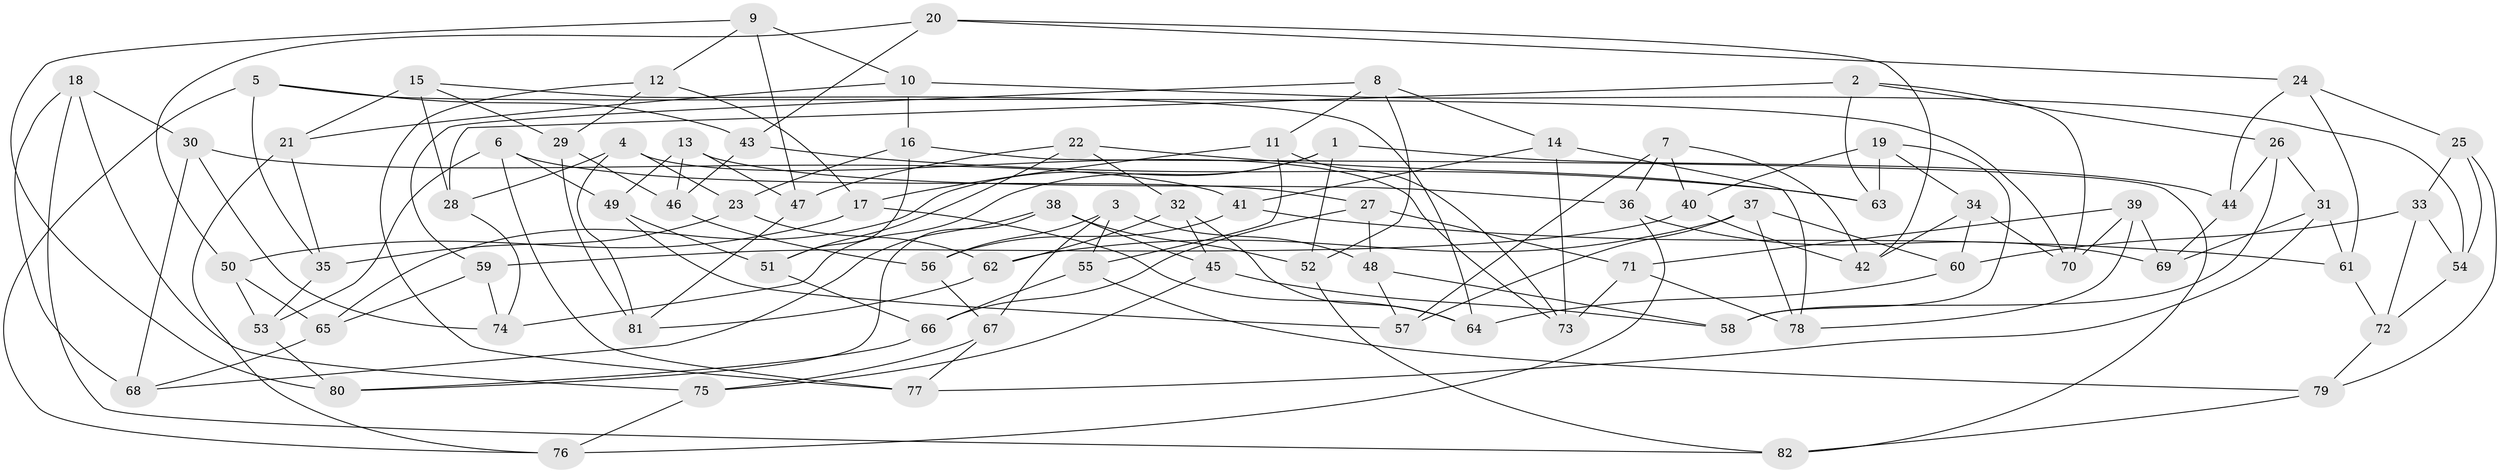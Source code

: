 // coarse degree distribution, {4: 0.40384615384615385, 6: 0.5192307692307693, 5: 0.057692307692307696, 3: 0.019230769230769232}
// Generated by graph-tools (version 1.1) at 2025/42/03/06/25 10:42:17]
// undirected, 82 vertices, 164 edges
graph export_dot {
graph [start="1"]
  node [color=gray90,style=filled];
  1;
  2;
  3;
  4;
  5;
  6;
  7;
  8;
  9;
  10;
  11;
  12;
  13;
  14;
  15;
  16;
  17;
  18;
  19;
  20;
  21;
  22;
  23;
  24;
  25;
  26;
  27;
  28;
  29;
  30;
  31;
  32;
  33;
  34;
  35;
  36;
  37;
  38;
  39;
  40;
  41;
  42;
  43;
  44;
  45;
  46;
  47;
  48;
  49;
  50;
  51;
  52;
  53;
  54;
  55;
  56;
  57;
  58;
  59;
  60;
  61;
  62;
  63;
  64;
  65;
  66;
  67;
  68;
  69;
  70;
  71;
  72;
  73;
  74;
  75;
  76;
  77;
  78;
  79;
  80;
  81;
  82;
  1 -- 74;
  1 -- 65;
  1 -- 44;
  1 -- 52;
  2 -- 28;
  2 -- 63;
  2 -- 26;
  2 -- 70;
  3 -- 48;
  3 -- 55;
  3 -- 67;
  3 -- 56;
  4 -- 23;
  4 -- 28;
  4 -- 73;
  4 -- 81;
  5 -- 43;
  5 -- 70;
  5 -- 35;
  5 -- 76;
  6 -- 53;
  6 -- 49;
  6 -- 27;
  6 -- 77;
  7 -- 36;
  7 -- 40;
  7 -- 42;
  7 -- 57;
  8 -- 14;
  8 -- 52;
  8 -- 11;
  8 -- 59;
  9 -- 80;
  9 -- 12;
  9 -- 47;
  9 -- 10;
  10 -- 21;
  10 -- 54;
  10 -- 16;
  11 -- 55;
  11 -- 17;
  11 -- 73;
  12 -- 17;
  12 -- 29;
  12 -- 77;
  13 -- 46;
  13 -- 49;
  13 -- 47;
  13 -- 36;
  14 -- 41;
  14 -- 73;
  14 -- 78;
  15 -- 64;
  15 -- 21;
  15 -- 29;
  15 -- 28;
  16 -- 23;
  16 -- 82;
  16 -- 51;
  17 -- 64;
  17 -- 50;
  18 -- 30;
  18 -- 82;
  18 -- 75;
  18 -- 68;
  19 -- 40;
  19 -- 34;
  19 -- 63;
  19 -- 58;
  20 -- 24;
  20 -- 42;
  20 -- 43;
  20 -- 50;
  21 -- 76;
  21 -- 35;
  22 -- 47;
  22 -- 51;
  22 -- 32;
  22 -- 63;
  23 -- 62;
  23 -- 35;
  24 -- 44;
  24 -- 25;
  24 -- 61;
  25 -- 54;
  25 -- 33;
  25 -- 79;
  26 -- 44;
  26 -- 31;
  26 -- 58;
  27 -- 48;
  27 -- 66;
  27 -- 71;
  28 -- 74;
  29 -- 81;
  29 -- 46;
  30 -- 41;
  30 -- 68;
  30 -- 74;
  31 -- 77;
  31 -- 61;
  31 -- 69;
  32 -- 62;
  32 -- 64;
  32 -- 45;
  33 -- 60;
  33 -- 72;
  33 -- 54;
  34 -- 70;
  34 -- 42;
  34 -- 60;
  35 -- 53;
  36 -- 76;
  36 -- 69;
  37 -- 62;
  37 -- 78;
  37 -- 57;
  37 -- 60;
  38 -- 80;
  38 -- 45;
  38 -- 52;
  38 -- 68;
  39 -- 71;
  39 -- 78;
  39 -- 69;
  39 -- 70;
  40 -- 42;
  40 -- 59;
  41 -- 56;
  41 -- 61;
  43 -- 63;
  43 -- 46;
  44 -- 69;
  45 -- 58;
  45 -- 75;
  46 -- 56;
  47 -- 81;
  48 -- 58;
  48 -- 57;
  49 -- 57;
  49 -- 51;
  50 -- 65;
  50 -- 53;
  51 -- 66;
  52 -- 82;
  53 -- 80;
  54 -- 72;
  55 -- 66;
  55 -- 79;
  56 -- 67;
  59 -- 74;
  59 -- 65;
  60 -- 64;
  61 -- 72;
  62 -- 81;
  65 -- 68;
  66 -- 80;
  67 -- 75;
  67 -- 77;
  71 -- 78;
  71 -- 73;
  72 -- 79;
  75 -- 76;
  79 -- 82;
}
